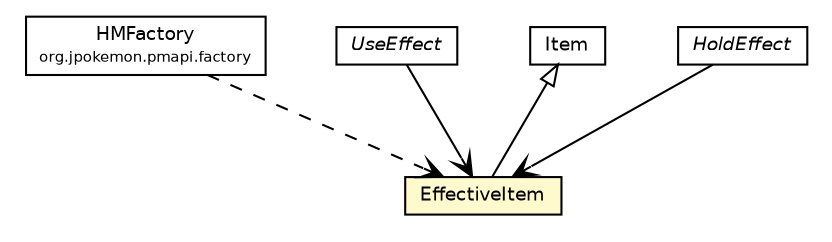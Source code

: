 #!/usr/local/bin/dot
#
# Class diagram 
# Generated by UMLGraph version 5.2 (http://www.umlgraph.org/)
#

digraph G {
	edge [fontname="Helvetica",fontsize=10,labelfontname="Helvetica",labelfontsize=10];
	node [fontname="Helvetica",fontsize=10,shape=plaintext];
	nodesep=0.25;
	ranksep=0.5;
	// org.jpokemon.pmapi.factory.HMFactory
	c846 [label=<<table title="org.jpokemon.pmapi.factory.HMFactory" border="0" cellborder="1" cellspacing="0" cellpadding="2" port="p" href="../factory/HMFactory.html">
		<tr><td><table border="0" cellspacing="0" cellpadding="1">
<tr><td align="center" balign="center"> HMFactory </td></tr>
<tr><td align="center" balign="center"><font point-size="7.0"> org.jpokemon.pmapi.factory </font></td></tr>
		</table></td></tr>
		</table>>, fontname="Helvetica", fontcolor="black", fontsize=9.0];
	// org.jpokemon.pmapi.item.UseEffect
	c847 [label=<<table title="org.jpokemon.pmapi.item.UseEffect" border="0" cellborder="1" cellspacing="0" cellpadding="2" port="p" href="./UseEffect.html">
		<tr><td><table border="0" cellspacing="0" cellpadding="1">
<tr><td align="center" balign="center"><font face="Helvetica-Oblique"> UseEffect </font></td></tr>
		</table></td></tr>
		</table>>, fontname="Helvetica", fontcolor="black", fontsize=9.0];
	// org.jpokemon.pmapi.item.Item
	c852 [label=<<table title="org.jpokemon.pmapi.item.Item" border="0" cellborder="1" cellspacing="0" cellpadding="2" port="p" href="./Item.html">
		<tr><td><table border="0" cellspacing="0" cellpadding="1">
<tr><td align="center" balign="center"> Item </td></tr>
		</table></td></tr>
		</table>>, fontname="Helvetica", fontcolor="black", fontsize=9.0];
	// org.jpokemon.pmapi.item.HoldEffect
	c854 [label=<<table title="org.jpokemon.pmapi.item.HoldEffect" border="0" cellborder="1" cellspacing="0" cellpadding="2" port="p" href="./HoldEffect.html">
		<tr><td><table border="0" cellspacing="0" cellpadding="1">
<tr><td align="center" balign="center"><font face="Helvetica-Oblique"> HoldEffect </font></td></tr>
		</table></td></tr>
		</table>>, fontname="Helvetica", fontcolor="black", fontsize=9.0];
	// org.jpokemon.pmapi.item.EffectiveItem
	c855 [label=<<table title="org.jpokemon.pmapi.item.EffectiveItem" border="0" cellborder="1" cellspacing="0" cellpadding="2" port="p" bgcolor="lemonChiffon" href="./EffectiveItem.html">
		<tr><td><table border="0" cellspacing="0" cellpadding="1">
<tr><td align="center" balign="center"> EffectiveItem </td></tr>
		</table></td></tr>
		</table>>, fontname="Helvetica", fontcolor="black", fontsize=9.0];
	//org.jpokemon.pmapi.item.EffectiveItem extends org.jpokemon.pmapi.item.Item
	c852:p -> c855:p [dir=back,arrowtail=empty];
	// org.jpokemon.pmapi.item.UseEffect NAVASSOC org.jpokemon.pmapi.item.EffectiveItem
	c847:p -> c855:p [taillabel="", label="", headlabel="", fontname="Helvetica", fontcolor="black", fontsize=10.0, color="black", arrowhead=open];
	// org.jpokemon.pmapi.item.HoldEffect NAVASSOC org.jpokemon.pmapi.item.EffectiveItem
	c854:p -> c855:p [taillabel="", label="", headlabel="", fontname="Helvetica", fontcolor="black", fontsize=10.0, color="black", arrowhead=open];
	// org.jpokemon.pmapi.factory.HMFactory DEPEND org.jpokemon.pmapi.item.EffectiveItem
	c846:p -> c855:p [taillabel="", label="", headlabel="", fontname="Helvetica", fontcolor="black", fontsize=10.0, color="black", arrowhead=open, style=dashed];
}

